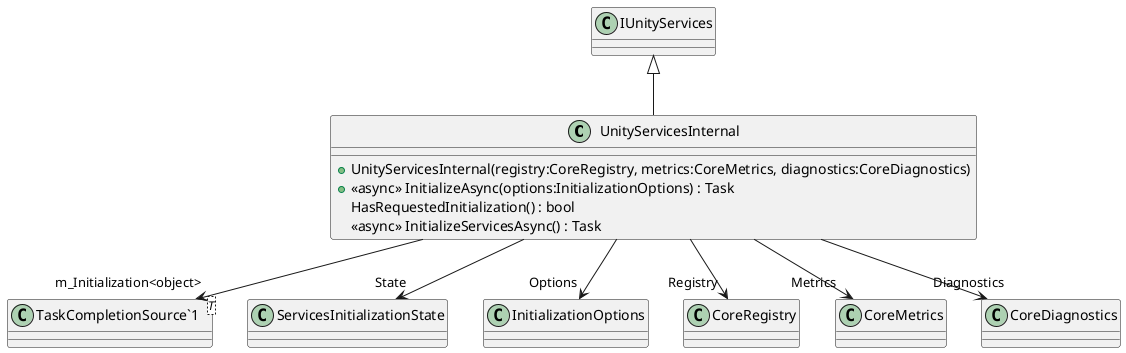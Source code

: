 @startuml
class UnityServicesInternal {
    + UnityServicesInternal(registry:CoreRegistry, metrics:CoreMetrics, diagnostics:CoreDiagnostics)
    + <<async>> InitializeAsync(options:InitializationOptions) : Task
    HasRequestedInitialization() : bool
    <<async>> InitializeServicesAsync() : Task
}
class "TaskCompletionSource`1"<T> {
}
IUnityServices <|-- UnityServicesInternal
UnityServicesInternal --> "State" ServicesInitializationState
UnityServicesInternal --> "Options" InitializationOptions
UnityServicesInternal --> "m_Initialization<object>" "TaskCompletionSource`1"
UnityServicesInternal --> "Registry" CoreRegistry
UnityServicesInternal --> "Metrics" CoreMetrics
UnityServicesInternal --> "Diagnostics" CoreDiagnostics
@enduml
